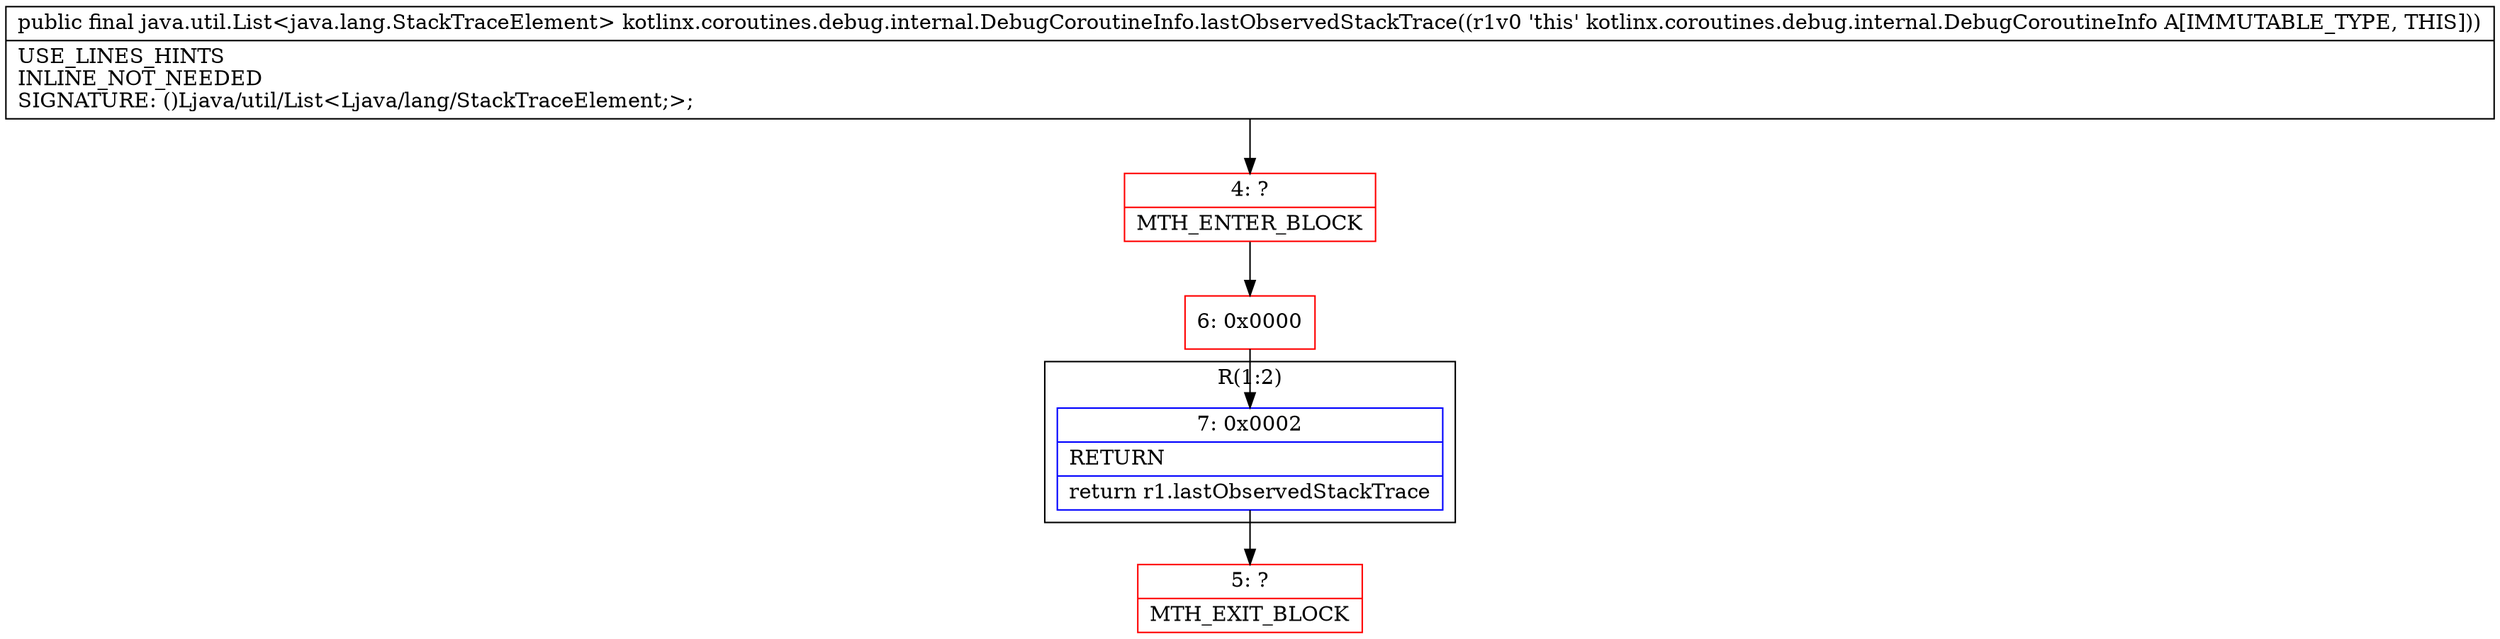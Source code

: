 digraph "CFG forkotlinx.coroutines.debug.internal.DebugCoroutineInfo.lastObservedStackTrace()Ljava\/util\/List;" {
subgraph cluster_Region_1196693450 {
label = "R(1:2)";
node [shape=record,color=blue];
Node_7 [shape=record,label="{7\:\ 0x0002|RETURN\l|return r1.lastObservedStackTrace\l}"];
}
Node_4 [shape=record,color=red,label="{4\:\ ?|MTH_ENTER_BLOCK\l}"];
Node_6 [shape=record,color=red,label="{6\:\ 0x0000}"];
Node_5 [shape=record,color=red,label="{5\:\ ?|MTH_EXIT_BLOCK\l}"];
MethodNode[shape=record,label="{public final java.util.List\<java.lang.StackTraceElement\> kotlinx.coroutines.debug.internal.DebugCoroutineInfo.lastObservedStackTrace((r1v0 'this' kotlinx.coroutines.debug.internal.DebugCoroutineInfo A[IMMUTABLE_TYPE, THIS]))  | USE_LINES_HINTS\lINLINE_NOT_NEEDED\lSIGNATURE: ()Ljava\/util\/List\<Ljava\/lang\/StackTraceElement;\>;\l}"];
MethodNode -> Node_4;Node_7 -> Node_5;
Node_4 -> Node_6;
Node_6 -> Node_7;
}

